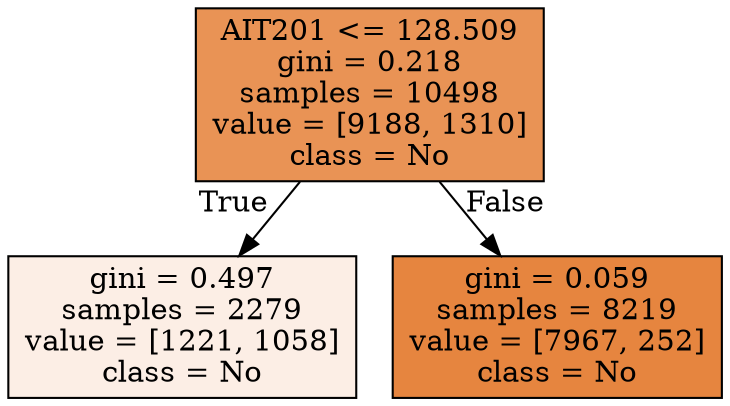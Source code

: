 digraph Tree {
node [shape=box, style="filled", color="black"] ;
0 [label="AIT201 <= 128.509\ngini = 0.218\nsamples = 10498\nvalue = [9188, 1310]\nclass = No", fillcolor="#e99355"] ;
1 [label="gini = 0.497\nsamples = 2279\nvalue = [1221, 1058]\nclass = No", fillcolor="#fceee5"] ;
0 -> 1 [labeldistance=2.5, labelangle=45, headlabel="True"] ;
2 [label="gini = 0.059\nsamples = 8219\nvalue = [7967, 252]\nclass = No", fillcolor="#e6853f"] ;
0 -> 2 [labeldistance=2.5, labelangle=-45, headlabel="False"] ;
}